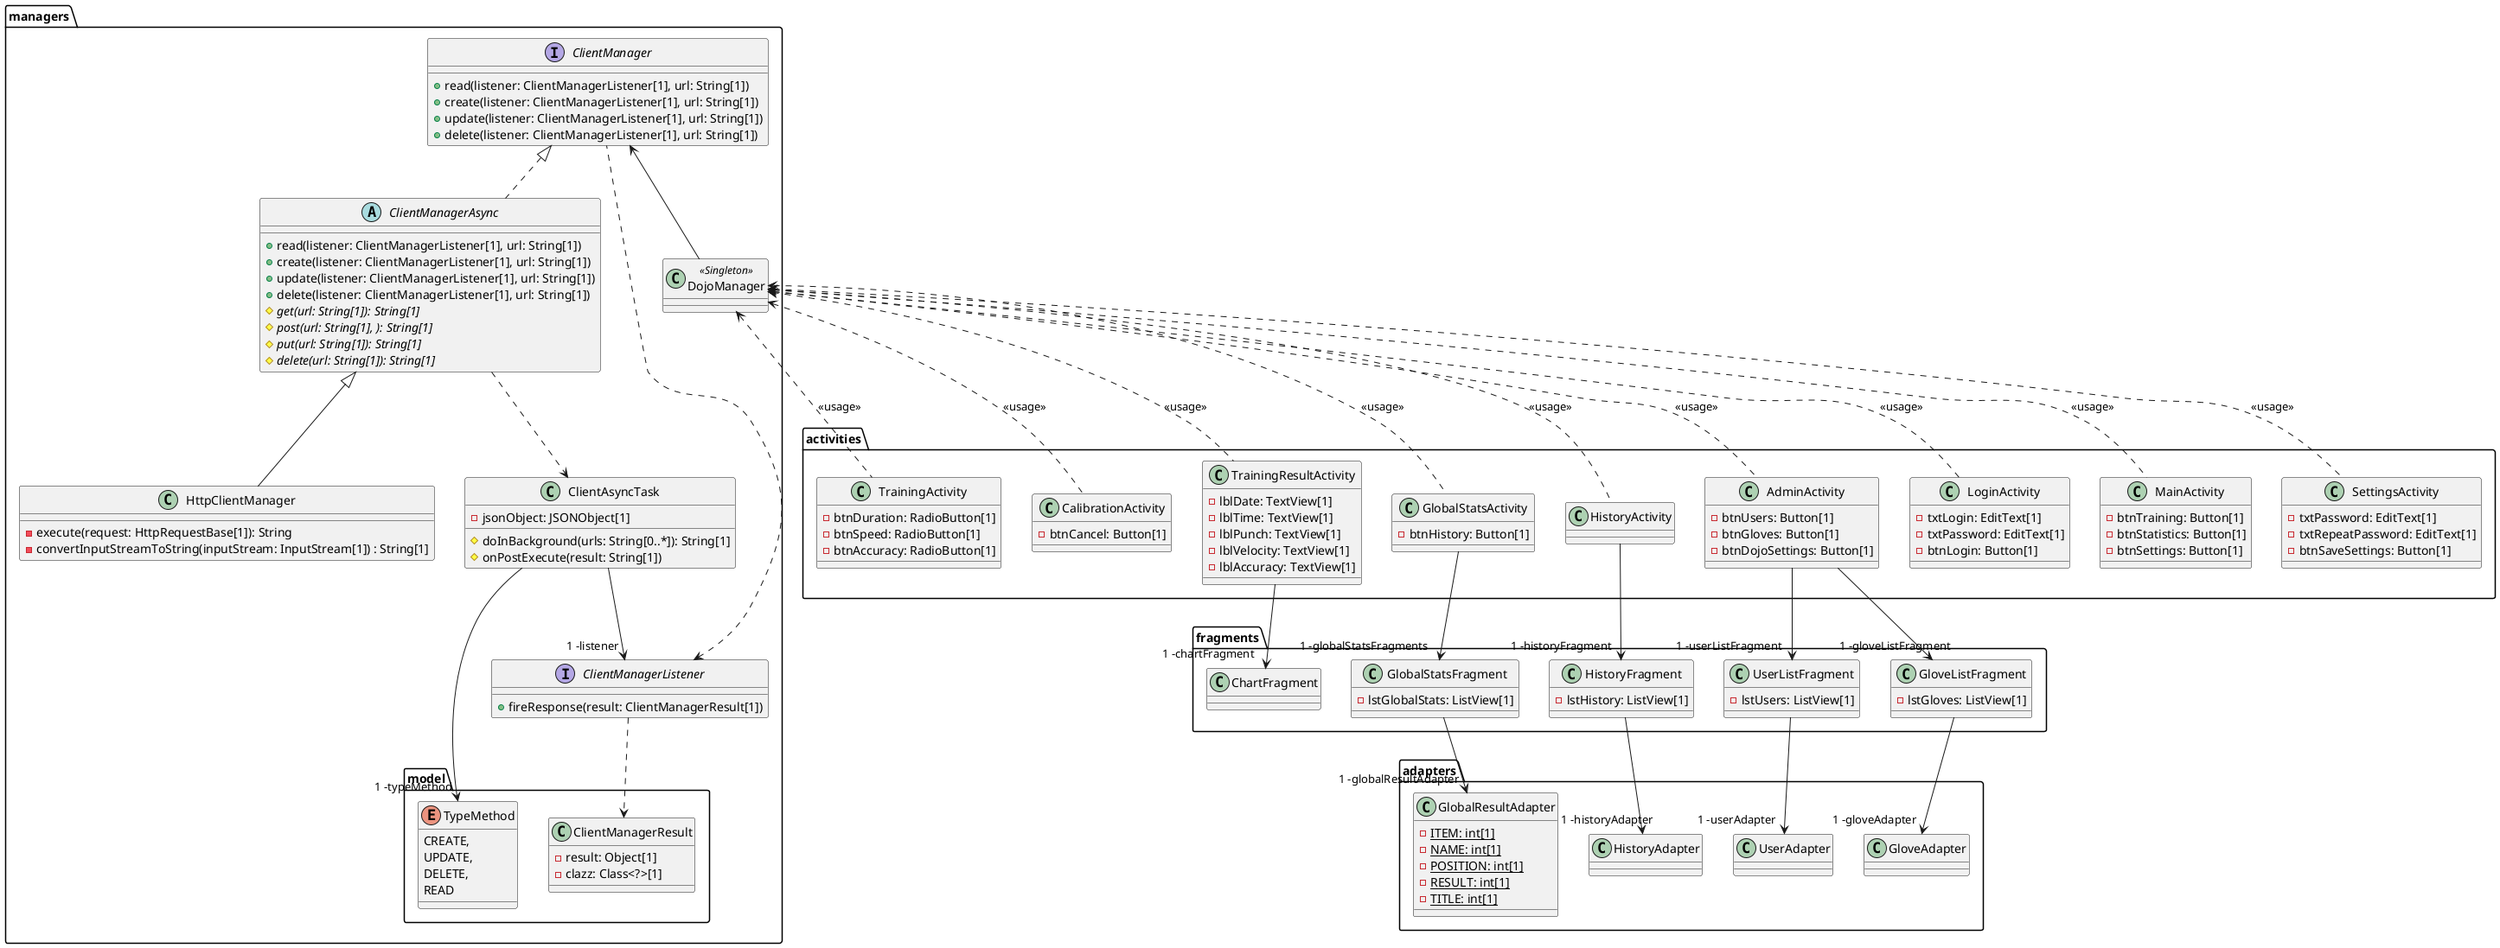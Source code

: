 @startuml

package activities {
    class LoginActivity {
        -txtLogin: EditText[1]
        -txtPassword: EditText[1]
        -btnLogin: Button[1]
    }
    class MainActivity {
        -btnTraining: Button[1]
        -btnStatistics: Button[1]
        -btnSettings: Button[1]

    }
    class SettingsActivity {
        -txtPassword: EditText[1]
        -txtRepeatPassword: EditText[1]
        -btnSaveSettings: Button[1]
    }
    class TrainingActivity {
        -btnDuration: RadioButton[1]
        -btnSpeed: RadioButton[1]
        -btnAccuracy: RadioButton[1]
    }
    class CalibrationActivity {
        -btnCancel: Button[1]
    }
    class TrainingResultActivity {
        -lblDate: TextView[1]
        -lblTime: TextView[1]
        -lblPunch: TextView[1]
        -lblVelocity: TextView[1]
        -lblAccuracy: TextView[1]
    }
    class GlobalStatsActivity {
        -btnHistory: Button[1]
    }
    class HistoryActivity {

    }
    class AdminActivity {
        -btnUsers: Button[1]
        -btnGloves: Button[1]
        -btnDojoSettings: Button[1]
    }
}

package fragments {
    class ChartFragment {

    }
    class UserListFragment {
        -lstUsers: ListView[1]
    }
    class GloveListFragment {
        -lstGloves: ListView[1]
    }
    class HistoryFragment {
        -lstHistory: ListView[1]
    }
    class GlobalStatsFragment {
        -lstGlobalStats: ListView[1]
    }
    TrainingResultActivity --> "1 -chartFragment" ChartFragment
    AdminActivity --> "1 -gloveListFragment" GloveListFragment
    AdminActivity --> "1 -userListFragment" UserListFragment
    HistoryActivity --> "1 -historyFragment" HistoryFragment
    GlobalStatsActivity --> "1 -globalStatsFragments" GlobalStatsFragment
}
package adapters {
    class GlobalResultAdapter {
        -{static}ITEM: int[1]
        -{static}NAME: int[1]
        -{static}POSITION: int[1]
        -{static}RESULT: int[1]
        -{static}TITLE: int[1]

    }
    class UserAdapter {

    }
    class GloveAdapter {

    }
    class HistoryAdapter {

    }
    GlobalStatsFragment --> "1 -globalResultAdapter" GlobalResultAdapter
    UserListFragment --> "1 -userAdapter" UserAdapter
    GloveListFragment --> "1 -gloveAdapter" GloveAdapter
    HistoryFragment --> "1 -historyAdapter" HistoryAdapter

}
package managers {
    package model {
        class ClientManagerResult {
            -result: Object[1]
            -clazz: Class<?>[1]
        }
        enum TypeMethod {
            CREATE,
            UPDATE,
            DELETE,
            READ
        }
    }
    interface ClientManagerListener {
        +fireResponse(result: ClientManagerResult[1])
    }
    interface ClientManager {
        +read(listener: ClientManagerListener[1], url: String[1])
        +create(listener: ClientManagerListener[1], url: String[1])
        +update(listener: ClientManagerListener[1], url: String[1])
        +delete(listener: ClientManagerListener[1], url: String[1])
    }
    abstract class ClientManagerAsync implements ClientManager {
        +read(listener: ClientManagerListener[1], url: String[1])
        +create(listener: ClientManagerListener[1], url: String[1])
        +update(listener: ClientManagerListener[1], url: String[1])
        +delete(listener: ClientManagerListener[1], url: String[1])
        #{abstract}get(url: String[1]): String[1]
        #{abstract}post(url: String[1], ): String[1]
        #{abstract}put(url: String[1]): String[1]
        #{abstract}delete(url: String[1]): String[1]
    }
    class ClientAsyncTask {
        -jsonObject: JSONObject[1]
        #doInBackground(urls: String[0..*]): String[1]
        #onPostExecute(result: String[1])
    }
    class HttpClientManager extends ClientManagerAsync {
        -execute(request: HttpRequestBase[1]): String
        -convertInputStreamToString(inputStream: InputStream[1]) : String[1]
    }
    class DojoManager <<Singleton>> {

    }
    ClientAsyncTask --> "1 -typeMethod" TypeMethod
    ClientAsyncTask --> "1 -listener" ClientManagerListener
    ClientManagerAsync ..> ClientAsyncTask
    ClientManagerListener ..> ClientManagerResult
    ClientManagerListener <.. ClientManager
    DojoManager -up-> ClientManager
    LoginActivity .up.> DojoManager : <<usage>>
    MainActivity .up.> DojoManager : <<usage>>
    SettingsActivity .up.> DojoManager : <<usage>>
    TrainingActivity .up.> DojoManager : <<usage>>
    CalibrationActivity .up.> DojoManager : <<usage>>
    TrainingResultActivity ..up> DojoManager : <<usage>>
    GlobalStatsActivity .up.> DojoManager : <<usage>>
    HistoryActivity .up.> DojoManager : <<usage>>
    AdminActivity .up.> DojoManager : <<usage>>
}
@enduml